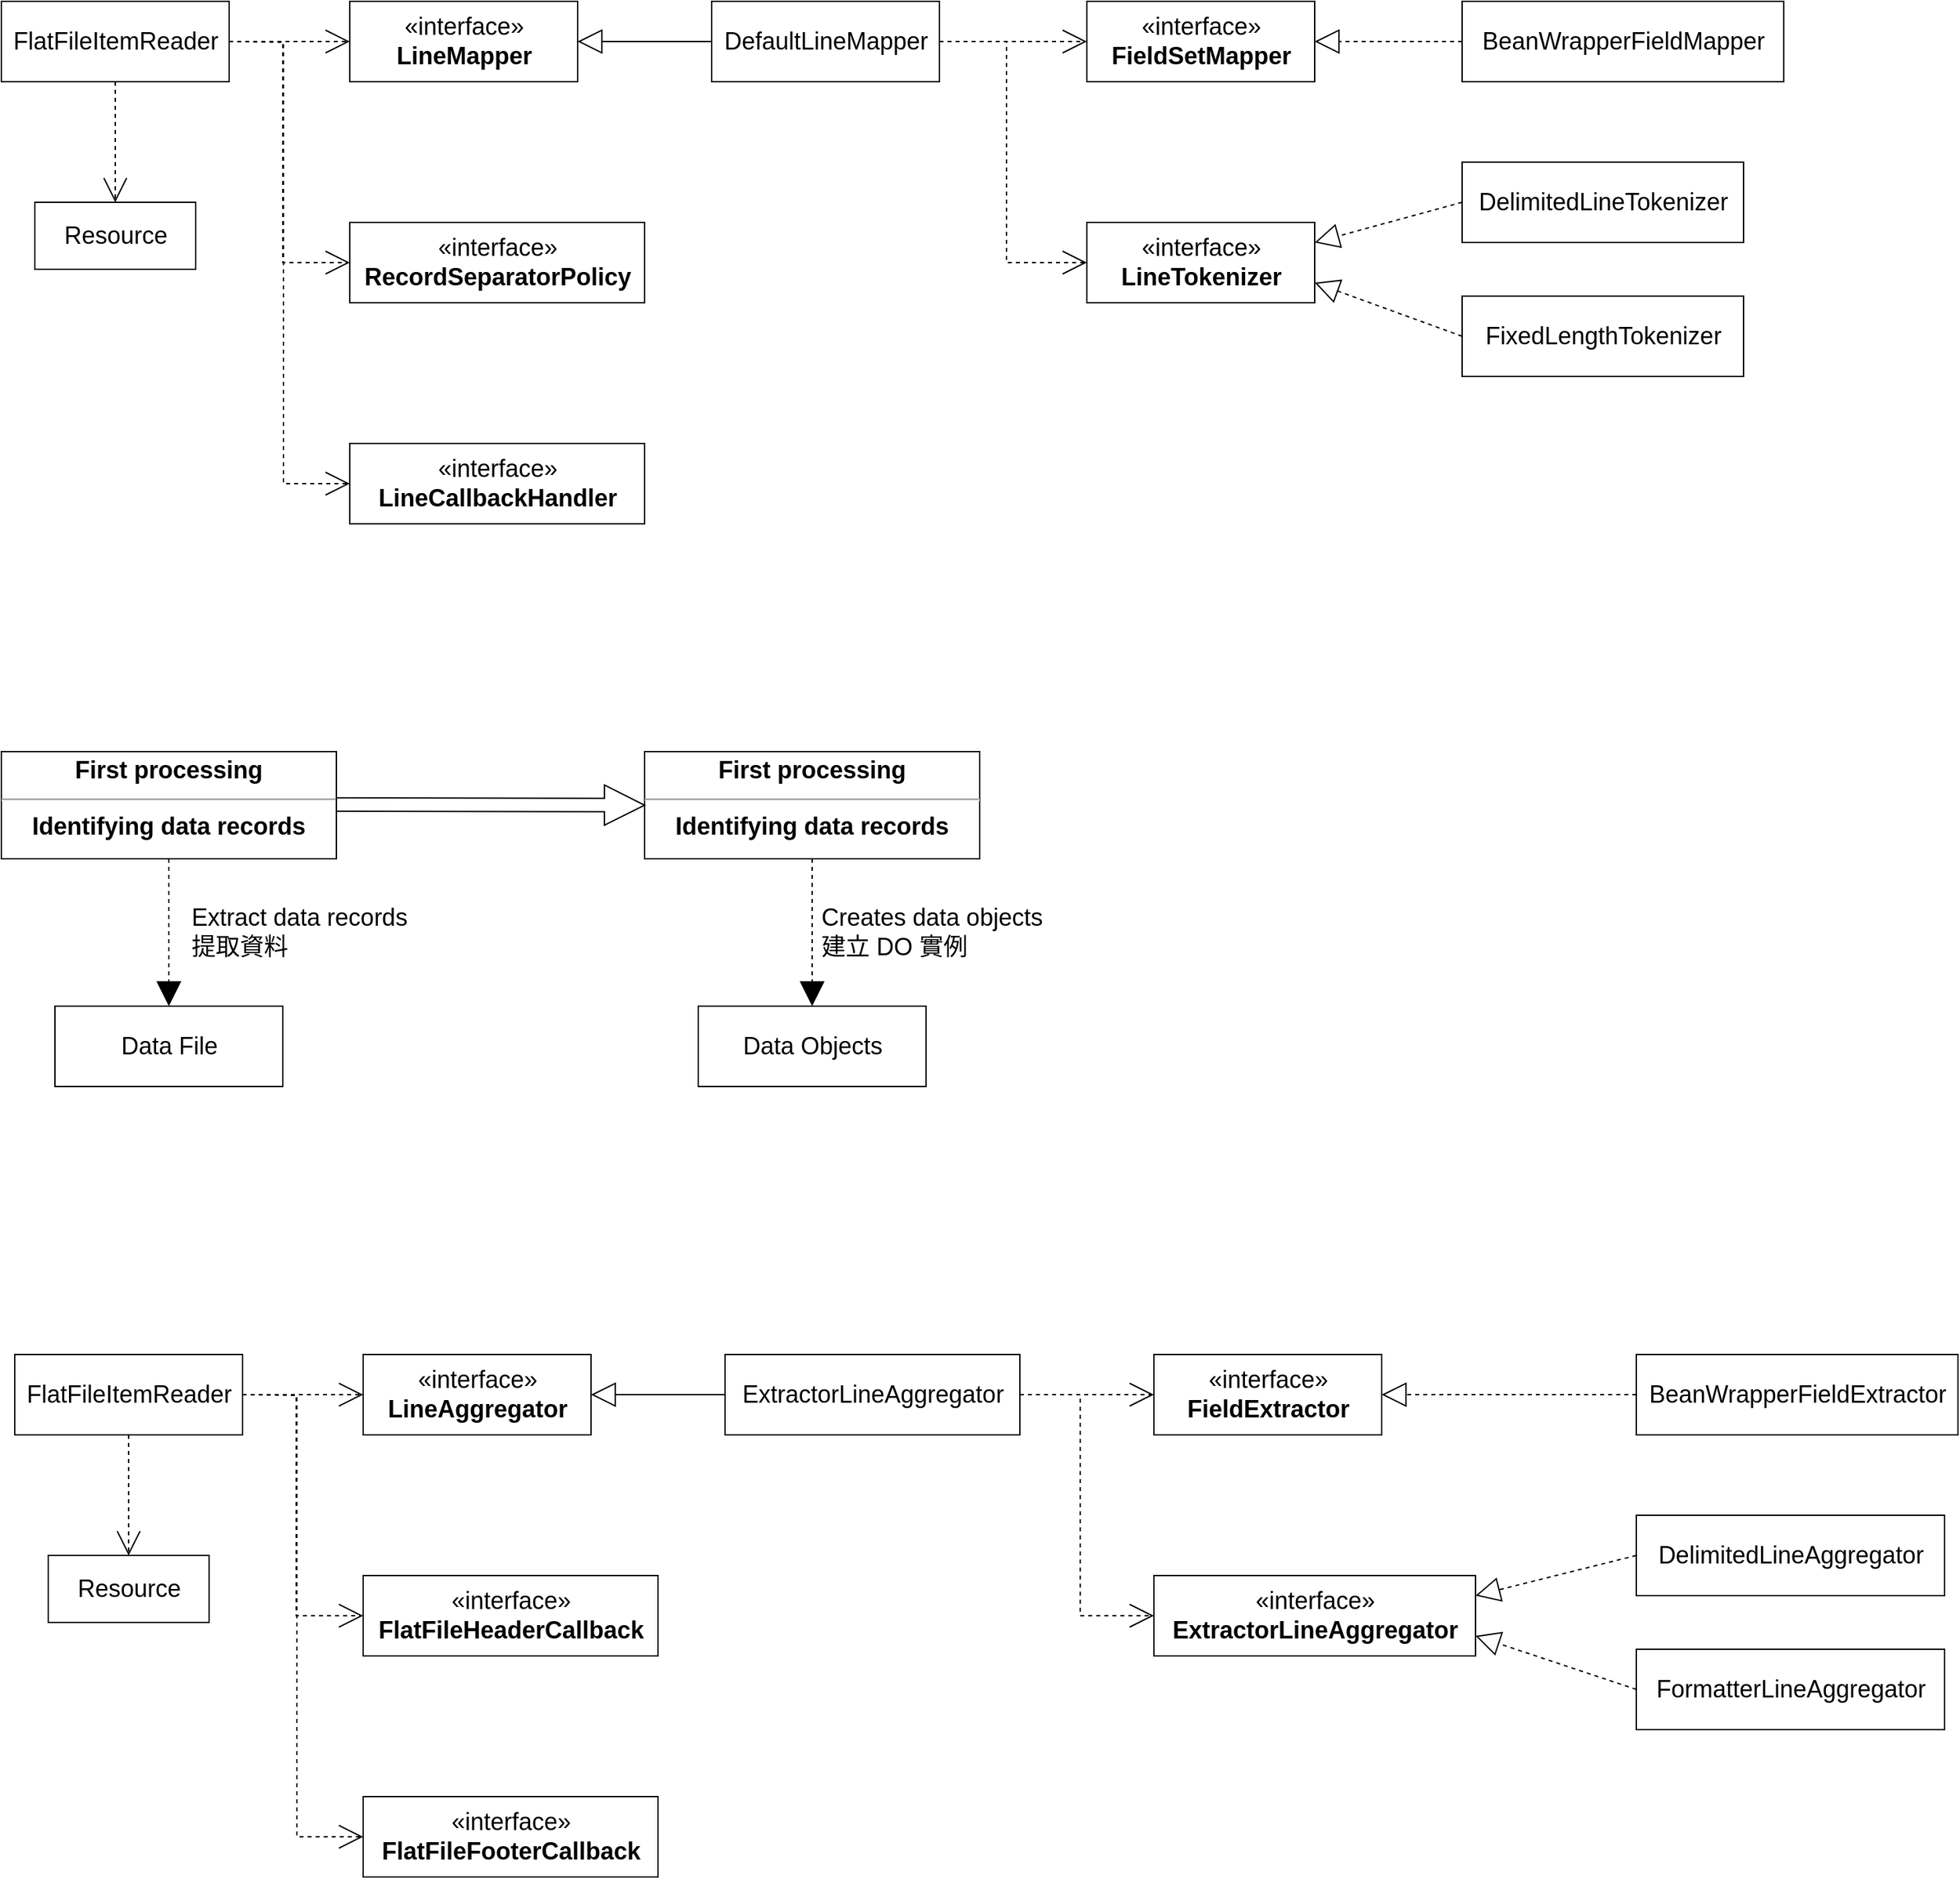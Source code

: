 <mxfile version="15.5.2" type="device"><diagram id="C5RBs43oDa-KdzZeNtuy" name="Page-1"><mxGraphModel dx="2062" dy="1122" grid="1" gridSize="10" guides="1" tooltips="1" connect="1" arrows="1" fold="1" page="1" pageScale="1" pageWidth="827" pageHeight="1169" math="0" shadow="0"><root><mxCell id="WIyWlLk6GJQsqaUBKTNV-0"/><mxCell id="WIyWlLk6GJQsqaUBKTNV-1" parent="WIyWlLk6GJQsqaUBKTNV-0"/><mxCell id="cy1NidDU30uK556diOFt-0" value="«interface»&lt;br style=&quot;font-size: 18px&quot;&gt;&lt;b&gt;LineMapper&lt;/b&gt;" style="html=1;fontSize=18;" parent="WIyWlLk6GJQsqaUBKTNV-1" vertex="1"><mxGeometry x="330" y="70" width="170" height="60" as="geometry"/></mxCell><mxCell id="cy1NidDU30uK556diOFt-1" value="FlatFileItemReader" style="html=1;fontSize=18;" parent="WIyWlLk6GJQsqaUBKTNV-1" vertex="1"><mxGeometry x="70" y="70" width="170" height="60" as="geometry"/></mxCell><mxCell id="cy1NidDU30uK556diOFt-3" value="DefaultLineMapper" style="html=1;fontSize=18;" parent="WIyWlLk6GJQsqaUBKTNV-1" vertex="1"><mxGeometry x="600" y="70" width="170" height="60" as="geometry"/></mxCell><mxCell id="cy1NidDU30uK556diOFt-4" value="" style="endArrow=block;endSize=16;endFill=0;html=1;rounded=0;fontSize=18;edgeStyle=orthogonalEdgeStyle;entryX=1;entryY=0.5;entryDx=0;entryDy=0;exitX=0;exitY=0.5;exitDx=0;exitDy=0;" parent="WIyWlLk6GJQsqaUBKTNV-1" source="cy1NidDU30uK556diOFt-3" target="cy1NidDU30uK556diOFt-0" edge="1"><mxGeometry x="0.238" y="10" width="160" relative="1" as="geometry"><mxPoint x="690" y="100" as="sourcePoint"/><mxPoint x="570" y="100" as="targetPoint"/><Array as="points"/><mxPoint as="offset"/></mxGeometry></mxCell><mxCell id="cy1NidDU30uK556diOFt-6" value="«interface»&lt;br style=&quot;font-size: 18px&quot;&gt;&lt;b&gt;RecordSeparatorPolicy&lt;/b&gt;" style="html=1;fontSize=18;" parent="WIyWlLk6GJQsqaUBKTNV-1" vertex="1"><mxGeometry x="330" y="235" width="220" height="60" as="geometry"/></mxCell><mxCell id="cy1NidDU30uK556diOFt-7" value="«interface»&lt;br style=&quot;font-size: 18px&quot;&gt;&lt;b&gt;LineCallbackHandler&lt;/b&gt;" style="html=1;fontSize=18;" parent="WIyWlLk6GJQsqaUBKTNV-1" vertex="1"><mxGeometry x="330" y="400" width="220" height="60" as="geometry"/></mxCell><mxCell id="cy1NidDU30uK556diOFt-10" value="«interface»&lt;br style=&quot;font-size: 18px&quot;&gt;&lt;b&gt;FieldSetMapper&lt;/b&gt;" style="html=1;fontSize=18;" parent="WIyWlLk6GJQsqaUBKTNV-1" vertex="1"><mxGeometry x="880" y="70" width="170" height="60" as="geometry"/></mxCell><mxCell id="cy1NidDU30uK556diOFt-11" value="«interface»&lt;br style=&quot;font-size: 18px&quot;&gt;&lt;b&gt;LineTokenizer&lt;/b&gt;" style="html=1;fontSize=18;" parent="WIyWlLk6GJQsqaUBKTNV-1" vertex="1"><mxGeometry x="880" y="235" width="170" height="60" as="geometry"/></mxCell><mxCell id="cy1NidDU30uK556diOFt-18" value="" style="edgeStyle=orthogonalEdgeStyle;rounded=0;orthogonalLoop=1;jettySize=auto;html=1;fontSize=18;entryX=0;entryY=0.5;entryDx=0;entryDy=0;dashed=1;endArrow=open;endFill=0;strokeWidth=1;endSize=16;exitX=1;exitY=0.5;exitDx=0;exitDy=0;" parent="WIyWlLk6GJQsqaUBKTNV-1" source="cy1NidDU30uK556diOFt-1" target="cy1NidDU30uK556diOFt-6" edge="1"><mxGeometry relative="1" as="geometry"><mxPoint x="250" y="110" as="sourcePoint"/><mxPoint x="320" y="110" as="targetPoint"/></mxGeometry></mxCell><mxCell id="cy1NidDU30uK556diOFt-19" value="" style="edgeStyle=orthogonalEdgeStyle;rounded=0;orthogonalLoop=1;jettySize=auto;html=1;fontSize=18;entryX=0;entryY=0.5;entryDx=0;entryDy=0;dashed=1;endArrow=open;endFill=0;strokeWidth=1;endSize=16;" parent="WIyWlLk6GJQsqaUBKTNV-1" target="cy1NidDU30uK556diOFt-7" edge="1"><mxGeometry relative="1" as="geometry"><mxPoint x="240" y="100" as="sourcePoint"/><mxPoint x="320" y="275" as="targetPoint"/></mxGeometry></mxCell><mxCell id="cy1NidDU30uK556diOFt-21" value="" style="edgeStyle=orthogonalEdgeStyle;rounded=0;orthogonalLoop=1;jettySize=auto;html=1;fontSize=18;entryX=0;entryY=0.5;entryDx=0;entryDy=0;dashed=1;endArrow=open;endFill=0;strokeWidth=1;endSize=16;exitX=1;exitY=0.5;exitDx=0;exitDy=0;" parent="WIyWlLk6GJQsqaUBKTNV-1" source="cy1NidDU30uK556diOFt-3" target="cy1NidDU30uK556diOFt-10" edge="1"><mxGeometry relative="1" as="geometry"><mxPoint x="250" y="110" as="sourcePoint"/><mxPoint x="320" y="110" as="targetPoint"/></mxGeometry></mxCell><mxCell id="cy1NidDU30uK556diOFt-22" value="" style="edgeStyle=orthogonalEdgeStyle;rounded=0;orthogonalLoop=1;jettySize=auto;html=1;fontSize=18;entryX=0;entryY=0.5;entryDx=0;entryDy=0;dashed=1;endArrow=open;endFill=0;strokeWidth=1;endSize=16;exitX=1;exitY=0.5;exitDx=0;exitDy=0;" parent="WIyWlLk6GJQsqaUBKTNV-1" source="cy1NidDU30uK556diOFt-3" target="cy1NidDU30uK556diOFt-11" edge="1"><mxGeometry relative="1" as="geometry"><mxPoint x="780" y="110" as="sourcePoint"/><mxPoint x="890" y="110" as="targetPoint"/></mxGeometry></mxCell><mxCell id="6VJMlKoIccmDzxhosmAD-0" value="&lt;p style=&quot;margin: 4px 0px 0px ; text-align: center ; font-size: 18px&quot;&gt;&lt;b&gt;First processing&lt;/b&gt;&lt;/p&gt;&lt;hr style=&quot;font-size: 18px&quot;&gt;&lt;div style=&quot;text-align: center ; height: 2px ; font-size: 18px&quot;&gt;&lt;b&gt;Identifying data records&lt;/b&gt;&lt;/div&gt;" style="verticalAlign=top;align=left;overflow=fill;fontSize=18;fontFamily=Helvetica;html=1;" parent="WIyWlLk6GJQsqaUBKTNV-1" vertex="1"><mxGeometry x="70" y="630" width="250" height="80" as="geometry"/></mxCell><mxCell id="6VJMlKoIccmDzxhosmAD-2" value="Data File" style="html=1;fontSize=18;" parent="WIyWlLk6GJQsqaUBKTNV-1" vertex="1"><mxGeometry x="110" y="820" width="170" height="60" as="geometry"/></mxCell><mxCell id="6VJMlKoIccmDzxhosmAD-3" value="" style="rounded=0;orthogonalLoop=1;jettySize=auto;html=1;fontSize=18;entryX=0.5;entryY=0;entryDx=0;entryDy=0;dashed=1;endArrow=block;endFill=1;strokeWidth=1;endSize=16;exitX=0.5;exitY=1;exitDx=0;exitDy=0;" parent="WIyWlLk6GJQsqaUBKTNV-1" source="6VJMlKoIccmDzxhosmAD-0" target="6VJMlKoIccmDzxhosmAD-2" edge="1"><mxGeometry relative="1" as="geometry"><mxPoint x="190" y="820" as="targetPoint"/><mxPoint x="200" y="710" as="sourcePoint"/></mxGeometry></mxCell><mxCell id="6VJMlKoIccmDzxhosmAD-4" value="Extract data records&lt;br&gt;提取資料" style="text;html=1;strokeColor=none;fillColor=none;align=left;verticalAlign=middle;whiteSpace=wrap;rounded=0;fontSize=18;" parent="WIyWlLk6GJQsqaUBKTNV-1" vertex="1"><mxGeometry x="210" y="740" width="180" height="50" as="geometry"/></mxCell><mxCell id="6VJMlKoIccmDzxhosmAD-5" value="&lt;p style=&quot;margin: 4px 0px 0px ; text-align: center ; font-size: 18px&quot;&gt;&lt;b&gt;First processing&lt;/b&gt;&lt;/p&gt;&lt;hr style=&quot;font-size: 18px&quot;&gt;&lt;div style=&quot;text-align: center ; height: 2px ; font-size: 18px&quot;&gt;&lt;b&gt;Identifying data records&lt;/b&gt;&lt;/div&gt;" style="verticalAlign=top;align=left;overflow=fill;fontSize=18;fontFamily=Helvetica;html=1;" parent="WIyWlLk6GJQsqaUBKTNV-1" vertex="1"><mxGeometry x="550" y="630" width="250" height="80" as="geometry"/></mxCell><mxCell id="6VJMlKoIccmDzxhosmAD-6" value="" style="endArrow=block;endFill=0;html=1;rounded=0;fontSize=18;shape=arrow;entryX=0;entryY=0.5;entryDx=0;entryDy=0;" parent="WIyWlLk6GJQsqaUBKTNV-1" target="6VJMlKoIccmDzxhosmAD-5" edge="1"><mxGeometry width="160" relative="1" as="geometry"><mxPoint x="320" y="669.5" as="sourcePoint"/><mxPoint x="480" y="669.5" as="targetPoint"/></mxGeometry></mxCell><mxCell id="6VJMlKoIccmDzxhosmAD-7" value="Data Objects" style="html=1;fontSize=18;" parent="WIyWlLk6GJQsqaUBKTNV-1" vertex="1"><mxGeometry x="590" y="820" width="170" height="60" as="geometry"/></mxCell><mxCell id="6VJMlKoIccmDzxhosmAD-8" value="" style="rounded=0;orthogonalLoop=1;jettySize=auto;html=1;fontSize=18;dashed=1;endArrow=block;endFill=1;strokeWidth=1;endSize=16;exitX=0.5;exitY=1;exitDx=0;exitDy=0;" parent="WIyWlLk6GJQsqaUBKTNV-1" source="6VJMlKoIccmDzxhosmAD-5" target="6VJMlKoIccmDzxhosmAD-7" edge="1"><mxGeometry relative="1" as="geometry"><mxPoint x="205" y="830" as="targetPoint"/><mxPoint x="205" y="720" as="sourcePoint"/></mxGeometry></mxCell><mxCell id="6VJMlKoIccmDzxhosmAD-9" value="Creates data objects&lt;br&gt;建立 DO 實例" style="text;html=1;strokeColor=none;fillColor=none;align=left;verticalAlign=middle;whiteSpace=wrap;rounded=0;fontSize=18;" parent="WIyWlLk6GJQsqaUBKTNV-1" vertex="1"><mxGeometry x="680" y="740" width="180" height="50" as="geometry"/></mxCell><mxCell id="1J29c5DB6pT7q1-vGEuX-0" value="Resource" style="html=1;fontSize=18;" parent="WIyWlLk6GJQsqaUBKTNV-1" vertex="1"><mxGeometry x="95" y="220" width="120" height="50" as="geometry"/></mxCell><mxCell id="1J29c5DB6pT7q1-vGEuX-5" value="" style="edgeStyle=orthogonalEdgeStyle;rounded=0;orthogonalLoop=1;jettySize=auto;html=1;fontSize=18;dashed=1;endArrow=open;endFill=0;strokeWidth=1;endSize=16;exitX=1;exitY=0.5;exitDx=0;exitDy=0;" parent="WIyWlLk6GJQsqaUBKTNV-1" source="cy1NidDU30uK556diOFt-1" edge="1"><mxGeometry relative="1" as="geometry"><mxPoint x="250" y="110" as="sourcePoint"/><mxPoint x="330" y="100" as="targetPoint"/></mxGeometry></mxCell><mxCell id="1J29c5DB6pT7q1-vGEuX-6" value="" style="edgeStyle=orthogonalEdgeStyle;rounded=0;orthogonalLoop=1;jettySize=auto;html=1;fontSize=18;entryX=0.5;entryY=0;entryDx=0;entryDy=0;dashed=1;endArrow=open;endFill=0;strokeWidth=1;endSize=16;exitX=0.5;exitY=1;exitDx=0;exitDy=0;" parent="WIyWlLk6GJQsqaUBKTNV-1" source="cy1NidDU30uK556diOFt-1" target="1J29c5DB6pT7q1-vGEuX-0" edge="1"><mxGeometry relative="1" as="geometry"><mxPoint x="260" y="120" as="sourcePoint"/><mxPoint x="350" y="285" as="targetPoint"/></mxGeometry></mxCell><mxCell id="1J29c5DB6pT7q1-vGEuX-7" value="BeanWrapperFieldMapper" style="html=1;fontSize=18;" parent="WIyWlLk6GJQsqaUBKTNV-1" vertex="1"><mxGeometry x="1160" y="70" width="240" height="60" as="geometry"/></mxCell><mxCell id="1J29c5DB6pT7q1-vGEuX-8" value="" style="endArrow=block;endSize=16;endFill=0;html=1;rounded=0;fontSize=18;edgeStyle=orthogonalEdgeStyle;entryX=1;entryY=0.5;entryDx=0;entryDy=0;exitX=0;exitY=0.5;exitDx=0;exitDy=0;dashed=1;" parent="WIyWlLk6GJQsqaUBKTNV-1" source="1J29c5DB6pT7q1-vGEuX-7" target="cy1NidDU30uK556diOFt-10" edge="1"><mxGeometry x="0.238" y="10" width="160" relative="1" as="geometry"><mxPoint x="610" y="110" as="sourcePoint"/><mxPoint x="510" y="110" as="targetPoint"/><Array as="points"/><mxPoint as="offset"/></mxGeometry></mxCell><mxCell id="1J29c5DB6pT7q1-vGEuX-9" value="DelimitedLineTokenizer" style="html=1;fontSize=18;" parent="WIyWlLk6GJQsqaUBKTNV-1" vertex="1"><mxGeometry x="1160" y="190" width="210" height="60" as="geometry"/></mxCell><mxCell id="1J29c5DB6pT7q1-vGEuX-10" value="FixedLengthTokenizer" style="html=1;fontSize=18;" parent="WIyWlLk6GJQsqaUBKTNV-1" vertex="1"><mxGeometry x="1160" y="290" width="210" height="60" as="geometry"/></mxCell><mxCell id="1J29c5DB6pT7q1-vGEuX-11" value="" style="endArrow=block;endSize=16;endFill=0;html=1;rounded=0;fontSize=18;exitX=0;exitY=0.5;exitDx=0;exitDy=0;entryX=1;entryY=0.25;entryDx=0;entryDy=0;dashed=1;" parent="WIyWlLk6GJQsqaUBKTNV-1" source="1J29c5DB6pT7q1-vGEuX-9" target="cy1NidDU30uK556diOFt-11" edge="1"><mxGeometry x="0.238" y="10" width="160" relative="1" as="geometry"><mxPoint x="1170" y="110" as="sourcePoint"/><mxPoint x="1050" y="265" as="targetPoint"/><mxPoint as="offset"/></mxGeometry></mxCell><mxCell id="1J29c5DB6pT7q1-vGEuX-12" value="" style="endArrow=block;endSize=16;endFill=0;html=1;rounded=0;fontSize=18;entryX=1;entryY=0.75;entryDx=0;entryDy=0;exitX=0;exitY=0.5;exitDx=0;exitDy=0;dashed=1;" parent="WIyWlLk6GJQsqaUBKTNV-1" source="1J29c5DB6pT7q1-vGEuX-10" target="cy1NidDU30uK556diOFt-11" edge="1"><mxGeometry x="0.238" y="10" width="160" relative="1" as="geometry"><mxPoint x="1180" y="120" as="sourcePoint"/><mxPoint x="1070" y="120" as="targetPoint"/><mxPoint as="offset"/></mxGeometry></mxCell><mxCell id="fDV4MPwoD4RgcceSR3xr-0" value="«interface»&lt;br style=&quot;font-size: 18px&quot;&gt;&lt;b&gt;LineAggregator&lt;/b&gt;" style="html=1;fontSize=18;" vertex="1" parent="WIyWlLk6GJQsqaUBKTNV-1"><mxGeometry x="340" y="1080" width="170" height="60" as="geometry"/></mxCell><mxCell id="fDV4MPwoD4RgcceSR3xr-1" value="FlatFileItemReader" style="html=1;fontSize=18;" vertex="1" parent="WIyWlLk6GJQsqaUBKTNV-1"><mxGeometry x="80" y="1080" width="170" height="60" as="geometry"/></mxCell><mxCell id="fDV4MPwoD4RgcceSR3xr-2" value="ExtractorLineAggregator" style="html=1;fontSize=18;" vertex="1" parent="WIyWlLk6GJQsqaUBKTNV-1"><mxGeometry x="610" y="1080" width="220" height="60" as="geometry"/></mxCell><mxCell id="fDV4MPwoD4RgcceSR3xr-3" value="" style="endArrow=block;endSize=16;endFill=0;html=1;rounded=0;fontSize=18;edgeStyle=orthogonalEdgeStyle;entryX=1;entryY=0.5;entryDx=0;entryDy=0;exitX=0;exitY=0.5;exitDx=0;exitDy=0;" edge="1" parent="WIyWlLk6GJQsqaUBKTNV-1" source="fDV4MPwoD4RgcceSR3xr-2" target="fDV4MPwoD4RgcceSR3xr-0"><mxGeometry x="0.238" y="10" width="160" relative="1" as="geometry"><mxPoint x="700" y="1110" as="sourcePoint"/><mxPoint x="580" y="1110" as="targetPoint"/><Array as="points"/><mxPoint as="offset"/></mxGeometry></mxCell><mxCell id="fDV4MPwoD4RgcceSR3xr-4" value="«interface»&lt;br style=&quot;font-size: 18px&quot;&gt;&lt;b&gt;FlatFileHeaderCallback&lt;/b&gt;" style="html=1;fontSize=18;" vertex="1" parent="WIyWlLk6GJQsqaUBKTNV-1"><mxGeometry x="340" y="1245" width="220" height="60" as="geometry"/></mxCell><mxCell id="fDV4MPwoD4RgcceSR3xr-5" value="«interface»&lt;br style=&quot;font-size: 18px&quot;&gt;&lt;b&gt;FlatFileFooterCallback&lt;/b&gt;" style="html=1;fontSize=18;" vertex="1" parent="WIyWlLk6GJQsqaUBKTNV-1"><mxGeometry x="340" y="1410" width="220" height="60" as="geometry"/></mxCell><mxCell id="fDV4MPwoD4RgcceSR3xr-6" value="«interface»&lt;br style=&quot;font-size: 18px&quot;&gt;&lt;b&gt;FieldExtractor&lt;/b&gt;" style="html=1;fontSize=18;" vertex="1" parent="WIyWlLk6GJQsqaUBKTNV-1"><mxGeometry x="930" y="1080" width="170" height="60" as="geometry"/></mxCell><mxCell id="fDV4MPwoD4RgcceSR3xr-7" value="«interface»&lt;br style=&quot;font-size: 18px&quot;&gt;&lt;b&gt;ExtractorLineAggregator&lt;/b&gt;" style="html=1;fontSize=18;" vertex="1" parent="WIyWlLk6GJQsqaUBKTNV-1"><mxGeometry x="930" y="1245" width="240" height="60" as="geometry"/></mxCell><mxCell id="fDV4MPwoD4RgcceSR3xr-8" value="" style="edgeStyle=orthogonalEdgeStyle;rounded=0;orthogonalLoop=1;jettySize=auto;html=1;fontSize=18;entryX=0;entryY=0.5;entryDx=0;entryDy=0;dashed=1;endArrow=open;endFill=0;strokeWidth=1;endSize=16;exitX=1;exitY=0.5;exitDx=0;exitDy=0;" edge="1" parent="WIyWlLk6GJQsqaUBKTNV-1" source="fDV4MPwoD4RgcceSR3xr-1" target="fDV4MPwoD4RgcceSR3xr-4"><mxGeometry relative="1" as="geometry"><mxPoint x="260" y="1120" as="sourcePoint"/><mxPoint x="330" y="1120" as="targetPoint"/></mxGeometry></mxCell><mxCell id="fDV4MPwoD4RgcceSR3xr-9" value="" style="edgeStyle=orthogonalEdgeStyle;rounded=0;orthogonalLoop=1;jettySize=auto;html=1;fontSize=18;entryX=0;entryY=0.5;entryDx=0;entryDy=0;dashed=1;endArrow=open;endFill=0;strokeWidth=1;endSize=16;" edge="1" parent="WIyWlLk6GJQsqaUBKTNV-1" target="fDV4MPwoD4RgcceSR3xr-5"><mxGeometry relative="1" as="geometry"><mxPoint x="250" y="1110" as="sourcePoint"/><mxPoint x="330" y="1285" as="targetPoint"/></mxGeometry></mxCell><mxCell id="fDV4MPwoD4RgcceSR3xr-10" value="" style="edgeStyle=orthogonalEdgeStyle;rounded=0;orthogonalLoop=1;jettySize=auto;html=1;fontSize=18;entryX=0;entryY=0.5;entryDx=0;entryDy=0;dashed=1;endArrow=open;endFill=0;strokeWidth=1;endSize=16;exitX=1;exitY=0.5;exitDx=0;exitDy=0;" edge="1" parent="WIyWlLk6GJQsqaUBKTNV-1" source="fDV4MPwoD4RgcceSR3xr-2" target="fDV4MPwoD4RgcceSR3xr-6"><mxGeometry relative="1" as="geometry"><mxPoint x="260" y="1120" as="sourcePoint"/><mxPoint x="330" y="1120" as="targetPoint"/></mxGeometry></mxCell><mxCell id="fDV4MPwoD4RgcceSR3xr-11" value="" style="edgeStyle=orthogonalEdgeStyle;rounded=0;orthogonalLoop=1;jettySize=auto;html=1;fontSize=18;entryX=0;entryY=0.5;entryDx=0;entryDy=0;dashed=1;endArrow=open;endFill=0;strokeWidth=1;endSize=16;exitX=1;exitY=0.5;exitDx=0;exitDy=0;" edge="1" parent="WIyWlLk6GJQsqaUBKTNV-1" source="fDV4MPwoD4RgcceSR3xr-2" target="fDV4MPwoD4RgcceSR3xr-7"><mxGeometry relative="1" as="geometry"><mxPoint x="790" y="1120" as="sourcePoint"/><mxPoint x="900" y="1120" as="targetPoint"/></mxGeometry></mxCell><mxCell id="fDV4MPwoD4RgcceSR3xr-12" value="Resource" style="html=1;fontSize=18;" vertex="1" parent="WIyWlLk6GJQsqaUBKTNV-1"><mxGeometry x="105" y="1230" width="120" height="50" as="geometry"/></mxCell><mxCell id="fDV4MPwoD4RgcceSR3xr-13" value="" style="edgeStyle=orthogonalEdgeStyle;rounded=0;orthogonalLoop=1;jettySize=auto;html=1;fontSize=18;dashed=1;endArrow=open;endFill=0;strokeWidth=1;endSize=16;exitX=1;exitY=0.5;exitDx=0;exitDy=0;" edge="1" parent="WIyWlLk6GJQsqaUBKTNV-1" source="fDV4MPwoD4RgcceSR3xr-1"><mxGeometry relative="1" as="geometry"><mxPoint x="260" y="1120" as="sourcePoint"/><mxPoint x="340" y="1110" as="targetPoint"/></mxGeometry></mxCell><mxCell id="fDV4MPwoD4RgcceSR3xr-14" value="" style="edgeStyle=orthogonalEdgeStyle;rounded=0;orthogonalLoop=1;jettySize=auto;html=1;fontSize=18;entryX=0.5;entryY=0;entryDx=0;entryDy=0;dashed=1;endArrow=open;endFill=0;strokeWidth=1;endSize=16;exitX=0.5;exitY=1;exitDx=0;exitDy=0;" edge="1" parent="WIyWlLk6GJQsqaUBKTNV-1" source="fDV4MPwoD4RgcceSR3xr-1" target="fDV4MPwoD4RgcceSR3xr-12"><mxGeometry relative="1" as="geometry"><mxPoint x="270" y="1130" as="sourcePoint"/><mxPoint x="360" y="1295" as="targetPoint"/></mxGeometry></mxCell><mxCell id="fDV4MPwoD4RgcceSR3xr-15" value="BeanWrapperFieldExtractor" style="html=1;fontSize=18;" vertex="1" parent="WIyWlLk6GJQsqaUBKTNV-1"><mxGeometry x="1290" y="1080" width="240" height="60" as="geometry"/></mxCell><mxCell id="fDV4MPwoD4RgcceSR3xr-16" value="" style="endArrow=block;endSize=16;endFill=0;html=1;rounded=0;fontSize=18;edgeStyle=orthogonalEdgeStyle;entryX=1;entryY=0.5;entryDx=0;entryDy=0;exitX=0;exitY=0.5;exitDx=0;exitDy=0;dashed=1;" edge="1" parent="WIyWlLk6GJQsqaUBKTNV-1" source="fDV4MPwoD4RgcceSR3xr-15" target="fDV4MPwoD4RgcceSR3xr-6"><mxGeometry x="0.238" y="10" width="160" relative="1" as="geometry"><mxPoint x="660" y="1120" as="sourcePoint"/><mxPoint x="560" y="1120" as="targetPoint"/><Array as="points"/><mxPoint as="offset"/></mxGeometry></mxCell><mxCell id="fDV4MPwoD4RgcceSR3xr-17" value="DelimitedLineAggregator" style="html=1;fontSize=18;" vertex="1" parent="WIyWlLk6GJQsqaUBKTNV-1"><mxGeometry x="1290" y="1200" width="230" height="60" as="geometry"/></mxCell><mxCell id="fDV4MPwoD4RgcceSR3xr-18" value="FormatterLineAggregator" style="html=1;fontSize=18;" vertex="1" parent="WIyWlLk6GJQsqaUBKTNV-1"><mxGeometry x="1290" y="1300" width="230" height="60" as="geometry"/></mxCell><mxCell id="fDV4MPwoD4RgcceSR3xr-19" value="" style="endArrow=block;endSize=16;endFill=0;html=1;rounded=0;fontSize=18;exitX=0;exitY=0.5;exitDx=0;exitDy=0;entryX=1;entryY=0.25;entryDx=0;entryDy=0;dashed=1;" edge="1" parent="WIyWlLk6GJQsqaUBKTNV-1" source="fDV4MPwoD4RgcceSR3xr-17" target="fDV4MPwoD4RgcceSR3xr-7"><mxGeometry x="0.238" y="10" width="160" relative="1" as="geometry"><mxPoint x="1220" y="1120" as="sourcePoint"/><mxPoint x="1100" y="1275" as="targetPoint"/><mxPoint as="offset"/></mxGeometry></mxCell><mxCell id="fDV4MPwoD4RgcceSR3xr-20" value="" style="endArrow=block;endSize=16;endFill=0;html=1;rounded=0;fontSize=18;entryX=1;entryY=0.75;entryDx=0;entryDy=0;exitX=0;exitY=0.5;exitDx=0;exitDy=0;dashed=1;" edge="1" parent="WIyWlLk6GJQsqaUBKTNV-1" source="fDV4MPwoD4RgcceSR3xr-18" target="fDV4MPwoD4RgcceSR3xr-7"><mxGeometry x="0.238" y="10" width="160" relative="1" as="geometry"><mxPoint x="1230" y="1130" as="sourcePoint"/><mxPoint x="1120" y="1130" as="targetPoint"/><mxPoint as="offset"/></mxGeometry></mxCell></root></mxGraphModel></diagram></mxfile>